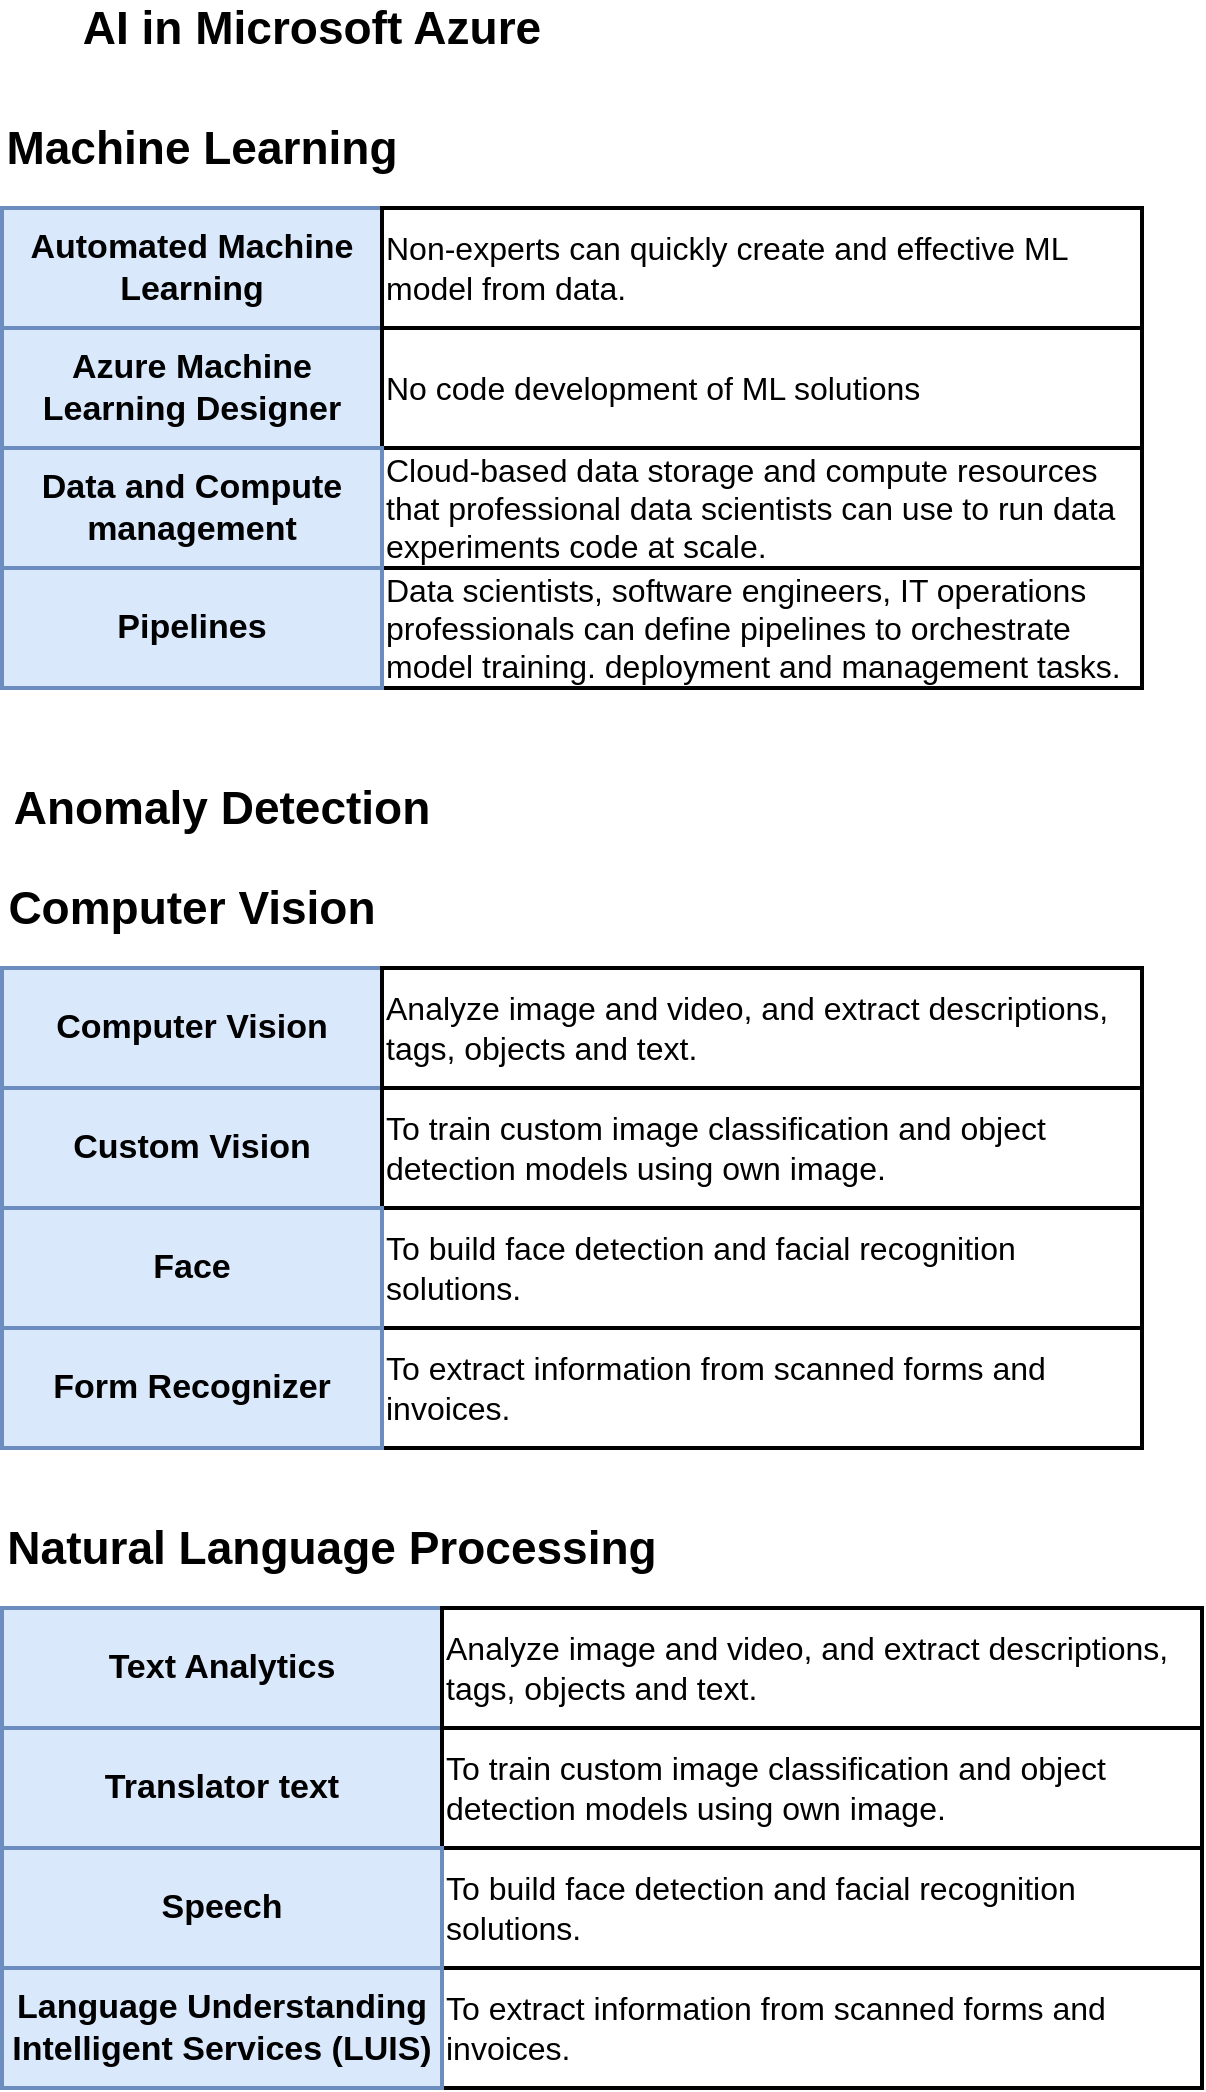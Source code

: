 <mxfile version="13.8.3" type="device"><diagram id="6a2fQTBbBVptOj1ZgpUa" name="Page-1"><mxGraphModel dx="782" dy="738" grid="1" gridSize="10" guides="1" tooltips="1" connect="1" arrows="1" fold="1" page="1" pageScale="1" pageWidth="850" pageHeight="1100" math="0" shadow="0"><root><mxCell id="0"/><mxCell id="1" parent="0"/><mxCell id="EPwfswGDNv7JuX8maEUp-1" value="Automated Machine Learning" style="rounded=0;whiteSpace=wrap;html=1;strokeWidth=2;fontSize=17;fontStyle=1;fillColor=#dae8fc;strokeColor=#6c8ebf;" vertex="1" parent="1"><mxGeometry x="50" y="140" width="190" height="60" as="geometry"/></mxCell><mxCell id="EPwfswGDNv7JuX8maEUp-2" value="Azure Machine Learning Designer" style="rounded=0;whiteSpace=wrap;html=1;strokeWidth=2;fontSize=17;fontStyle=1;fillColor=#dae8fc;strokeColor=#6c8ebf;" vertex="1" parent="1"><mxGeometry x="50" y="200" width="190" height="60" as="geometry"/></mxCell><mxCell id="EPwfswGDNv7JuX8maEUp-3" value="Non-experts can quickly create and effective ML model from data." style="rounded=0;whiteSpace=wrap;html=1;strokeWidth=2;fontSize=16;align=left;" vertex="1" parent="1"><mxGeometry x="240" y="140" width="380" height="60" as="geometry"/></mxCell><mxCell id="EPwfswGDNv7JuX8maEUp-4" value="No code development of ML solutions" style="rounded=0;whiteSpace=wrap;html=1;strokeWidth=2;fontSize=16;align=left;" vertex="1" parent="1"><mxGeometry x="240" y="200" width="380" height="60" as="geometry"/></mxCell><mxCell id="EPwfswGDNv7JuX8maEUp-5" value="Cloud-based data storage and compute resources that professional data scientists can use to run data experiments code at scale." style="rounded=0;whiteSpace=wrap;html=1;strokeWidth=2;fontSize=16;align=left;" vertex="1" parent="1"><mxGeometry x="240" y="260" width="380" height="60" as="geometry"/></mxCell><mxCell id="EPwfswGDNv7JuX8maEUp-6" value="Data scientists, software engineers, IT operations professionals can define pipelines to orchestrate model training. deployment and management tasks." style="rounded=0;whiteSpace=wrap;html=1;strokeWidth=2;fontSize=16;align=left;" vertex="1" parent="1"><mxGeometry x="240" y="320" width="380" height="60" as="geometry"/></mxCell><mxCell id="EPwfswGDNv7JuX8maEUp-7" value="Data and Compute management" style="rounded=0;whiteSpace=wrap;html=1;strokeWidth=2;fontSize=17;fontStyle=1;fillColor=#dae8fc;strokeColor=#6c8ebf;" vertex="1" parent="1"><mxGeometry x="50" y="260" width="190" height="60" as="geometry"/></mxCell><mxCell id="EPwfswGDNv7JuX8maEUp-8" value="Pipelines" style="rounded=0;whiteSpace=wrap;html=1;strokeWidth=2;fontSize=17;fontStyle=1;fillColor=#dae8fc;strokeColor=#6c8ebf;" vertex="1" parent="1"><mxGeometry x="50" y="320" width="190" height="60" as="geometry"/></mxCell><mxCell id="EPwfswGDNv7JuX8maEUp-9" value="Machine Learning" style="text;html=1;strokeColor=none;fillColor=none;align=center;verticalAlign=middle;whiteSpace=wrap;rounded=0;fontSize=23;fontStyle=1" vertex="1" parent="1"><mxGeometry x="50" y="100" width="200" height="20" as="geometry"/></mxCell><mxCell id="EPwfswGDNv7JuX8maEUp-10" value="AI in Microsoft Azure" style="text;html=1;strokeColor=none;fillColor=none;align=center;verticalAlign=middle;whiteSpace=wrap;rounded=0;fontSize=23;fontStyle=1" vertex="1" parent="1"><mxGeometry x="80" y="40" width="250" height="20" as="geometry"/></mxCell><mxCell id="EPwfswGDNv7JuX8maEUp-11" value="Anomaly Detection" style="text;html=1;strokeColor=none;fillColor=none;align=center;verticalAlign=middle;whiteSpace=wrap;rounded=0;fontSize=23;fontStyle=1" vertex="1" parent="1"><mxGeometry x="50" y="430" width="220" height="20" as="geometry"/></mxCell><mxCell id="EPwfswGDNv7JuX8maEUp-12" value="Computer Vision" style="text;html=1;strokeColor=none;fillColor=none;align=center;verticalAlign=middle;whiteSpace=wrap;rounded=0;fontSize=23;fontStyle=1" vertex="1" parent="1"><mxGeometry x="50" y="480" width="190" height="20" as="geometry"/></mxCell><mxCell id="EPwfswGDNv7JuX8maEUp-14" value="Computer Vision" style="rounded=0;whiteSpace=wrap;html=1;strokeWidth=2;fontSize=17;fontStyle=1;fillColor=#dae8fc;strokeColor=#6c8ebf;" vertex="1" parent="1"><mxGeometry x="50" y="520" width="190" height="60" as="geometry"/></mxCell><mxCell id="EPwfswGDNv7JuX8maEUp-15" value="Custom Vision" style="rounded=0;whiteSpace=wrap;html=1;strokeWidth=2;fontSize=17;fontStyle=1;fillColor=#dae8fc;strokeColor=#6c8ebf;" vertex="1" parent="1"><mxGeometry x="50" y="580" width="190" height="60" as="geometry"/></mxCell><mxCell id="EPwfswGDNv7JuX8maEUp-16" value="Analyze image and video, and extract descriptions, tags, objects and text." style="rounded=0;whiteSpace=wrap;html=1;strokeWidth=2;fontSize=16;align=left;" vertex="1" parent="1"><mxGeometry x="240" y="520" width="380" height="60" as="geometry"/></mxCell><mxCell id="EPwfswGDNv7JuX8maEUp-17" value="To train custom image classification and object detection models using own image.&amp;nbsp;" style="rounded=0;whiteSpace=wrap;html=1;strokeWidth=2;fontSize=16;align=left;" vertex="1" parent="1"><mxGeometry x="240" y="580" width="380" height="60" as="geometry"/></mxCell><mxCell id="EPwfswGDNv7JuX8maEUp-18" value="To build face detection and facial recognition solutions." style="rounded=0;whiteSpace=wrap;html=1;strokeWidth=2;fontSize=16;align=left;" vertex="1" parent="1"><mxGeometry x="240" y="640" width="380" height="60" as="geometry"/></mxCell><mxCell id="EPwfswGDNv7JuX8maEUp-19" value="To extract information from scanned forms and invoices." style="rounded=0;whiteSpace=wrap;html=1;strokeWidth=2;fontSize=16;align=left;" vertex="1" parent="1"><mxGeometry x="240" y="700" width="380" height="60" as="geometry"/></mxCell><mxCell id="EPwfswGDNv7JuX8maEUp-20" value="Face" style="rounded=0;whiteSpace=wrap;html=1;strokeWidth=2;fontSize=17;fontStyle=1;fillColor=#dae8fc;strokeColor=#6c8ebf;" vertex="1" parent="1"><mxGeometry x="50" y="640" width="190" height="60" as="geometry"/></mxCell><mxCell id="EPwfswGDNv7JuX8maEUp-21" value="Form Recognizer" style="rounded=0;whiteSpace=wrap;html=1;strokeWidth=2;fontSize=17;fontStyle=1;fillColor=#dae8fc;strokeColor=#6c8ebf;" vertex="1" parent="1"><mxGeometry x="50" y="700" width="190" height="60" as="geometry"/></mxCell><mxCell id="EPwfswGDNv7JuX8maEUp-22" value="Natural Language Processing" style="text;html=1;strokeColor=none;fillColor=none;align=center;verticalAlign=middle;whiteSpace=wrap;rounded=0;fontSize=23;fontStyle=1" vertex="1" parent="1"><mxGeometry x="50" y="800" width="330" height="20" as="geometry"/></mxCell><mxCell id="EPwfswGDNv7JuX8maEUp-23" value="Text Analytics" style="rounded=0;whiteSpace=wrap;html=1;strokeWidth=2;fontSize=17;fontStyle=1;fillColor=#dae8fc;strokeColor=#6c8ebf;" vertex="1" parent="1"><mxGeometry x="50" y="840" width="220" height="60" as="geometry"/></mxCell><mxCell id="EPwfswGDNv7JuX8maEUp-24" value="Translator text" style="rounded=0;whiteSpace=wrap;html=1;strokeWidth=2;fontSize=17;fontStyle=1;fillColor=#dae8fc;strokeColor=#6c8ebf;" vertex="1" parent="1"><mxGeometry x="50" y="900" width="220" height="60" as="geometry"/></mxCell><mxCell id="EPwfswGDNv7JuX8maEUp-25" value="Analyze image and video, and extract descriptions, tags, objects and text." style="rounded=0;whiteSpace=wrap;html=1;strokeWidth=2;fontSize=16;align=left;" vertex="1" parent="1"><mxGeometry x="270" y="840" width="380" height="60" as="geometry"/></mxCell><mxCell id="EPwfswGDNv7JuX8maEUp-26" value="To train custom image classification and object detection models using own image.&amp;nbsp;" style="rounded=0;whiteSpace=wrap;html=1;strokeWidth=2;fontSize=16;align=left;" vertex="1" parent="1"><mxGeometry x="270" y="900" width="380" height="60" as="geometry"/></mxCell><mxCell id="EPwfswGDNv7JuX8maEUp-27" value="To build face detection and facial recognition solutions." style="rounded=0;whiteSpace=wrap;html=1;strokeWidth=2;fontSize=16;align=left;" vertex="1" parent="1"><mxGeometry x="270" y="960" width="380" height="60" as="geometry"/></mxCell><mxCell id="EPwfswGDNv7JuX8maEUp-28" value="To extract information from scanned forms and invoices." style="rounded=0;whiteSpace=wrap;html=1;strokeWidth=2;fontSize=16;align=left;" vertex="1" parent="1"><mxGeometry x="270" y="1020" width="380" height="60" as="geometry"/></mxCell><mxCell id="EPwfswGDNv7JuX8maEUp-29" value="Speech" style="rounded=0;whiteSpace=wrap;html=1;strokeWidth=2;fontSize=17;fontStyle=1;fillColor=#dae8fc;strokeColor=#6c8ebf;" vertex="1" parent="1"><mxGeometry x="50" y="960" width="220" height="60" as="geometry"/></mxCell><mxCell id="EPwfswGDNv7JuX8maEUp-30" value="Language Understanding Intelligent Services (LUIS)" style="rounded=0;whiteSpace=wrap;html=1;strokeWidth=2;fontSize=17;fontStyle=1;fillColor=#dae8fc;strokeColor=#6c8ebf;" vertex="1" parent="1"><mxGeometry x="50" y="1020" width="220" height="60" as="geometry"/></mxCell></root></mxGraphModel></diagram></mxfile>